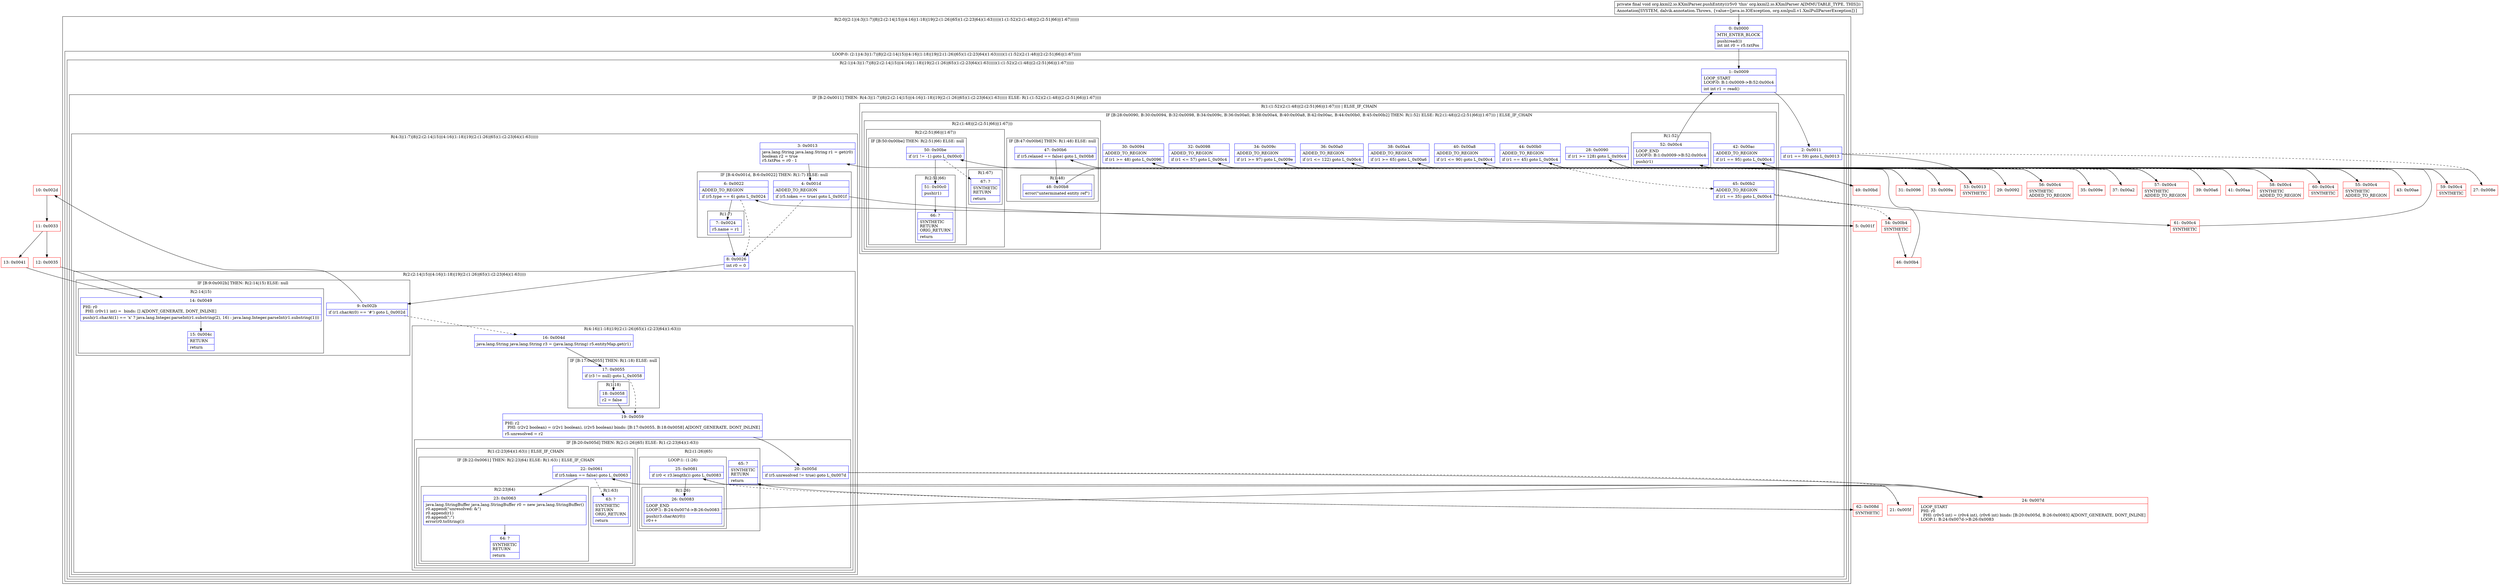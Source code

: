 digraph "CFG fororg.kxml2.io.KXmlParser.pushEntity()V" {
subgraph cluster_Region_653603286 {
label = "R(2:0|(2:1|(4:3|(1:7)|8|(2:(2:14|15)|(4:16|(1:18)|19|(2:(1:26)|65)(1:(2:23|64)(1:63)))))(1:(1:52)(2:(1:48)|(2:(2:51|66)|(1:67))))))";
node [shape=record,color=blue];
Node_0 [shape=record,label="{0\:\ 0x0000|MTH_ENTER_BLOCK\l|push(read())\lint int r0 = r5.txtPos\l}"];
subgraph cluster_LoopRegion_421569380 {
label = "LOOP:0: (2:1|(4:3|(1:7)|8|(2:(2:14|15)|(4:16|(1:18)|19|(2:(1:26)|65)(1:(2:23|64)(1:63)))))(1:(1:52)(2:(1:48)|(2:(2:51|66)|(1:67)))))";
node [shape=record,color=blue];
subgraph cluster_Region_1419821559 {
label = "R(2:1|(4:3|(1:7)|8|(2:(2:14|15)|(4:16|(1:18)|19|(2:(1:26)|65)(1:(2:23|64)(1:63)))))(1:(1:52)(2:(1:48)|(2:(2:51|66)|(1:67)))))";
node [shape=record,color=blue];
Node_1 [shape=record,label="{1\:\ 0x0009|LOOP_START\lLOOP:0: B:1:0x0009\-\>B:52:0x00c4\l|int int r1 = read()\l}"];
subgraph cluster_IfRegion_1058286057 {
label = "IF [B:2:0x0011] THEN: R(4:3|(1:7)|8|(2:(2:14|15)|(4:16|(1:18)|19|(2:(1:26)|65)(1:(2:23|64)(1:63))))) ELSE: R(1:(1:52)(2:(1:48)|(2:(2:51|66)|(1:67))))";
node [shape=record,color=blue];
Node_2 [shape=record,label="{2\:\ 0x0011|if (r1 == 59) goto L_0x0013\l}"];
subgraph cluster_Region_1662566491 {
label = "R(4:3|(1:7)|8|(2:(2:14|15)|(4:16|(1:18)|19|(2:(1:26)|65)(1:(2:23|64)(1:63)))))";
node [shape=record,color=blue];
Node_3 [shape=record,label="{3\:\ 0x0013|java.lang.String java.lang.String r1 = get(r0)\lboolean r2 = true\lr5.txtPos = r0 \- 1\l}"];
subgraph cluster_IfRegion_1899703341 {
label = "IF [B:4:0x001d, B:6:0x0022] THEN: R(1:7) ELSE: null";
node [shape=record,color=blue];
Node_4 [shape=record,label="{4\:\ 0x001d|ADDED_TO_REGION\l|if (r5.token == true) goto L_0x001f\l}"];
Node_6 [shape=record,label="{6\:\ 0x0022|ADDED_TO_REGION\l|if (r5.type == 6) goto L_0x0024\l}"];
subgraph cluster_Region_1871956766 {
label = "R(1:7)";
node [shape=record,color=blue];
Node_7 [shape=record,label="{7\:\ 0x0024|r5.name = r1\l}"];
}
}
Node_8 [shape=record,label="{8\:\ 0x0026|int r0 = 0\l}"];
subgraph cluster_Region_927578936 {
label = "R(2:(2:14|15)|(4:16|(1:18)|19|(2:(1:26)|65)(1:(2:23|64)(1:63))))";
node [shape=record,color=blue];
subgraph cluster_IfRegion_78102967 {
label = "IF [B:9:0x002b] THEN: R(2:14|15) ELSE: null";
node [shape=record,color=blue];
Node_9 [shape=record,label="{9\:\ 0x002b|if (r1.charAt(0) == '#') goto L_0x002d\l}"];
subgraph cluster_Region_1408497185 {
label = "R(2:14|15)";
node [shape=record,color=blue];
Node_14 [shape=record,label="{14\:\ 0x0049|PHI: r0 \l  PHI: (r0v11 int) =  binds: [] A[DONT_GENERATE, DONT_INLINE]\l|push(r1.charAt(1) == 'x' ? java.lang.Integer.parseInt(r1.substring(2), 16) : java.lang.Integer.parseInt(r1.substring(1)))\l}"];
Node_15 [shape=record,label="{15\:\ 0x004c|RETURN\l|return\l}"];
}
}
subgraph cluster_Region_860246003 {
label = "R(4:16|(1:18)|19|(2:(1:26)|65)(1:(2:23|64)(1:63)))";
node [shape=record,color=blue];
Node_16 [shape=record,label="{16\:\ 0x004d|java.lang.String java.lang.String r3 = (java.lang.String) r5.entityMap.get(r1)\l}"];
subgraph cluster_IfRegion_306992921 {
label = "IF [B:17:0x0055] THEN: R(1:18) ELSE: null";
node [shape=record,color=blue];
Node_17 [shape=record,label="{17\:\ 0x0055|if (r3 != null) goto L_0x0058\l}"];
subgraph cluster_Region_2028757551 {
label = "R(1:18)";
node [shape=record,color=blue];
Node_18 [shape=record,label="{18\:\ 0x0058|r2 = false\l}"];
}
}
Node_19 [shape=record,label="{19\:\ 0x0059|PHI: r2 \l  PHI: (r2v2 boolean) = (r2v1 boolean), (r2v5 boolean) binds: [B:17:0x0055, B:18:0x0058] A[DONT_GENERATE, DONT_INLINE]\l|r5.unresolved = r2\l}"];
subgraph cluster_IfRegion_886436029 {
label = "IF [B:20:0x005d] THEN: R(2:(1:26)|65) ELSE: R(1:(2:23|64)(1:63))";
node [shape=record,color=blue];
Node_20 [shape=record,label="{20\:\ 0x005d|if (r5.unresolved != true) goto L_0x007d\l}"];
subgraph cluster_Region_678579904 {
label = "R(2:(1:26)|65)";
node [shape=record,color=blue];
subgraph cluster_LoopRegion_887276013 {
label = "LOOP:1: (1:26)";
node [shape=record,color=blue];
Node_25 [shape=record,label="{25\:\ 0x0081|if (r0 \< r3.length()) goto L_0x0083\l}"];
subgraph cluster_Region_903493973 {
label = "R(1:26)";
node [shape=record,color=blue];
Node_26 [shape=record,label="{26\:\ 0x0083|LOOP_END\lLOOP:1: B:24:0x007d\-\>B:26:0x0083\l|push(r3.charAt(r0))\lr0++\l}"];
}
}
Node_65 [shape=record,label="{65\:\ ?|SYNTHETIC\lRETURN\l|return\l}"];
}
subgraph cluster_Region_17831 {
label = "R(1:(2:23|64)(1:63)) | ELSE_IF_CHAIN\l";
node [shape=record,color=blue];
subgraph cluster_IfRegion_2062204644 {
label = "IF [B:22:0x0061] THEN: R(2:23|64) ELSE: R(1:63) | ELSE_IF_CHAIN\l";
node [shape=record,color=blue];
Node_22 [shape=record,label="{22\:\ 0x0061|if (r5.token == false) goto L_0x0063\l}"];
subgraph cluster_Region_1123858878 {
label = "R(2:23|64)";
node [shape=record,color=blue];
Node_23 [shape=record,label="{23\:\ 0x0063|java.lang.StringBuffer java.lang.StringBuffer r0 = new java.lang.StringBuffer()\lr0.append(\"unresolved: &\")\lr0.append(r1)\lr0.append(\";\")\lerror(r0.toString())\l}"];
Node_64 [shape=record,label="{64\:\ ?|SYNTHETIC\lRETURN\l|return\l}"];
}
subgraph cluster_Region_1629612316 {
label = "R(1:63)";
node [shape=record,color=blue];
Node_63 [shape=record,label="{63\:\ ?|SYNTHETIC\lRETURN\lORIG_RETURN\l|return\l}"];
}
}
}
}
}
}
}
subgraph cluster_Region_1528803254 {
label = "R(1:(1:52)(2:(1:48)|(2:(2:51|66)|(1:67)))) | ELSE_IF_CHAIN\l";
node [shape=record,color=blue];
subgraph cluster_IfRegion_811652188 {
label = "IF [B:28:0x0090, B:30:0x0094, B:32:0x0098, B:34:0x009c, B:36:0x00a0, B:38:0x00a4, B:40:0x00a8, B:42:0x00ac, B:44:0x00b0, B:45:0x00b2] THEN: R(1:52) ELSE: R(2:(1:48)|(2:(2:51|66)|(1:67))) | ELSE_IF_CHAIN\l";
node [shape=record,color=blue];
Node_28 [shape=record,label="{28\:\ 0x0090|if (r1 \>= 128) goto L_0x00c4\l}"];
Node_30 [shape=record,label="{30\:\ 0x0094|ADDED_TO_REGION\l|if (r1 \>= 48) goto L_0x0096\l}"];
Node_32 [shape=record,label="{32\:\ 0x0098|ADDED_TO_REGION\l|if (r1 \<= 57) goto L_0x00c4\l}"];
Node_34 [shape=record,label="{34\:\ 0x009c|ADDED_TO_REGION\l|if (r1 \>= 97) goto L_0x009e\l}"];
Node_36 [shape=record,label="{36\:\ 0x00a0|ADDED_TO_REGION\l|if (r1 \<= 122) goto L_0x00c4\l}"];
Node_38 [shape=record,label="{38\:\ 0x00a4|ADDED_TO_REGION\l|if (r1 \>= 65) goto L_0x00a6\l}"];
Node_40 [shape=record,label="{40\:\ 0x00a8|ADDED_TO_REGION\l|if (r1 \<= 90) goto L_0x00c4\l}"];
Node_42 [shape=record,label="{42\:\ 0x00ac|ADDED_TO_REGION\l|if (r1 == 95) goto L_0x00c4\l}"];
Node_44 [shape=record,label="{44\:\ 0x00b0|ADDED_TO_REGION\l|if (r1 == 45) goto L_0x00c4\l}"];
Node_45 [shape=record,label="{45\:\ 0x00b2|ADDED_TO_REGION\l|if (r1 == 35) goto L_0x00c4\l}"];
subgraph cluster_Region_366989331 {
label = "R(1:52)";
node [shape=record,color=blue];
Node_52 [shape=record,label="{52\:\ 0x00c4|LOOP_END\lLOOP:0: B:1:0x0009\-\>B:52:0x00c4\l|push(r1)\l}"];
}
subgraph cluster_Region_1504769039 {
label = "R(2:(1:48)|(2:(2:51|66)|(1:67)))";
node [shape=record,color=blue];
subgraph cluster_IfRegion_1979870275 {
label = "IF [B:47:0x00b6] THEN: R(1:48) ELSE: null";
node [shape=record,color=blue];
Node_47 [shape=record,label="{47\:\ 0x00b6|if (r5.relaxed == false) goto L_0x00b8\l}"];
subgraph cluster_Region_402981526 {
label = "R(1:48)";
node [shape=record,color=blue];
Node_48 [shape=record,label="{48\:\ 0x00b8|error(\"unterminated entity ref\")\l}"];
}
}
subgraph cluster_Region_1052867647 {
label = "R(2:(2:51|66)|(1:67))";
node [shape=record,color=blue];
subgraph cluster_IfRegion_1201804326 {
label = "IF [B:50:0x00be] THEN: R(2:51|66) ELSE: null";
node [shape=record,color=blue];
Node_50 [shape=record,label="{50\:\ 0x00be|if (r1 != \-1) goto L_0x00c0\l}"];
subgraph cluster_Region_1499932250 {
label = "R(2:51|66)";
node [shape=record,color=blue];
Node_51 [shape=record,label="{51\:\ 0x00c0|push(r1)\l}"];
Node_66 [shape=record,label="{66\:\ ?|SYNTHETIC\lRETURN\lORIG_RETURN\l|return\l}"];
}
}
subgraph cluster_Region_1620047716 {
label = "R(1:67)";
node [shape=record,color=blue];
Node_67 [shape=record,label="{67\:\ ?|SYNTHETIC\lRETURN\l|return\l}"];
}
}
}
}
}
}
}
}
}
Node_5 [shape=record,color=red,label="{5\:\ 0x001f}"];
Node_10 [shape=record,color=red,label="{10\:\ 0x002d}"];
Node_11 [shape=record,color=red,label="{11\:\ 0x0033}"];
Node_12 [shape=record,color=red,label="{12\:\ 0x0035}"];
Node_13 [shape=record,color=red,label="{13\:\ 0x0041}"];
Node_21 [shape=record,color=red,label="{21\:\ 0x005f}"];
Node_24 [shape=record,color=red,label="{24\:\ 0x007d|LOOP_START\lPHI: r0 \l  PHI: (r0v5 int) = (r0v4 int), (r0v6 int) binds: [B:20:0x005d, B:26:0x0083] A[DONT_GENERATE, DONT_INLINE]\lLOOP:1: B:24:0x007d\-\>B:26:0x0083\l}"];
Node_27 [shape=record,color=red,label="{27\:\ 0x008e}"];
Node_29 [shape=record,color=red,label="{29\:\ 0x0092}"];
Node_31 [shape=record,color=red,label="{31\:\ 0x0096}"];
Node_33 [shape=record,color=red,label="{33\:\ 0x009a}"];
Node_35 [shape=record,color=red,label="{35\:\ 0x009e}"];
Node_37 [shape=record,color=red,label="{37\:\ 0x00a2}"];
Node_39 [shape=record,color=red,label="{39\:\ 0x00a6}"];
Node_41 [shape=record,color=red,label="{41\:\ 0x00aa}"];
Node_43 [shape=record,color=red,label="{43\:\ 0x00ae}"];
Node_46 [shape=record,color=red,label="{46\:\ 0x00b4}"];
Node_49 [shape=record,color=red,label="{49\:\ 0x00bd}"];
Node_53 [shape=record,color=red,label="{53\:\ 0x0013|SYNTHETIC\l}"];
Node_54 [shape=record,color=red,label="{54\:\ 0x00b4|SYNTHETIC\l}"];
Node_55 [shape=record,color=red,label="{55\:\ 0x00c4|SYNTHETIC\lADDED_TO_REGION\l}"];
Node_56 [shape=record,color=red,label="{56\:\ 0x00c4|SYNTHETIC\lADDED_TO_REGION\l}"];
Node_57 [shape=record,color=red,label="{57\:\ 0x00c4|SYNTHETIC\lADDED_TO_REGION\l}"];
Node_58 [shape=record,color=red,label="{58\:\ 0x00c4|SYNTHETIC\lADDED_TO_REGION\l}"];
Node_59 [shape=record,color=red,label="{59\:\ 0x00c4|SYNTHETIC\l}"];
Node_60 [shape=record,color=red,label="{60\:\ 0x00c4|SYNTHETIC\l}"];
Node_61 [shape=record,color=red,label="{61\:\ 0x00c4|SYNTHETIC\l}"];
Node_62 [shape=record,color=red,label="{62\:\ 0x008d|SYNTHETIC\l}"];
MethodNode[shape=record,label="{private final void org.kxml2.io.KXmlParser.pushEntity((r5v0 'this' org.kxml2.io.KXmlParser A[IMMUTABLE_TYPE, THIS]))  | Annotation[SYSTEM, dalvik.annotation.Throws, \{value=[java.io.IOException, org.xmlpull.v1.XmlPullParserException]\}]\l}"];
MethodNode -> Node_0;
Node_0 -> Node_1;
Node_1 -> Node_2;
Node_2 -> Node_27[style=dashed];
Node_2 -> Node_53;
Node_3 -> Node_4;
Node_4 -> Node_5;
Node_4 -> Node_8[style=dashed];
Node_6 -> Node_7;
Node_6 -> Node_8[style=dashed];
Node_7 -> Node_8;
Node_8 -> Node_9;
Node_9 -> Node_10;
Node_9 -> Node_16[style=dashed];
Node_14 -> Node_15;
Node_16 -> Node_17;
Node_17 -> Node_18;
Node_17 -> Node_19[style=dashed];
Node_18 -> Node_19;
Node_19 -> Node_20;
Node_20 -> Node_21[style=dashed];
Node_20 -> Node_24;
Node_25 -> Node_26;
Node_25 -> Node_62[style=dashed];
Node_26 -> Node_24;
Node_22 -> Node_23;
Node_22 -> Node_63[style=dashed];
Node_23 -> Node_64;
Node_28 -> Node_29[style=dashed];
Node_28 -> Node_55;
Node_30 -> Node_31;
Node_30 -> Node_33[style=dashed];
Node_32 -> Node_33[style=dashed];
Node_32 -> Node_56;
Node_34 -> Node_35;
Node_34 -> Node_37[style=dashed];
Node_36 -> Node_37[style=dashed];
Node_36 -> Node_57;
Node_38 -> Node_39;
Node_38 -> Node_41[style=dashed];
Node_40 -> Node_41[style=dashed];
Node_40 -> Node_58;
Node_42 -> Node_43[style=dashed];
Node_42 -> Node_59;
Node_44 -> Node_45[style=dashed];
Node_44 -> Node_60;
Node_45 -> Node_54[style=dashed];
Node_45 -> Node_61;
Node_52 -> Node_1;
Node_47 -> Node_48;
Node_47 -> Node_49[style=dashed];
Node_48 -> Node_49;
Node_50 -> Node_51;
Node_50 -> Node_67[style=dashed];
Node_51 -> Node_66;
Node_5 -> Node_6;
Node_10 -> Node_11;
Node_11 -> Node_12;
Node_11 -> Node_13;
Node_12 -> Node_14;
Node_13 -> Node_14;
Node_21 -> Node_22;
Node_24 -> Node_25;
Node_27 -> Node_28;
Node_29 -> Node_30;
Node_31 -> Node_32;
Node_33 -> Node_34;
Node_35 -> Node_36;
Node_37 -> Node_38;
Node_39 -> Node_40;
Node_41 -> Node_42;
Node_43 -> Node_44;
Node_46 -> Node_47;
Node_49 -> Node_50;
Node_53 -> Node_3;
Node_54 -> Node_46;
Node_55 -> Node_52;
Node_56 -> Node_52;
Node_57 -> Node_52;
Node_58 -> Node_52;
Node_59 -> Node_52;
Node_60 -> Node_52;
Node_61 -> Node_52;
Node_62 -> Node_65;
}


